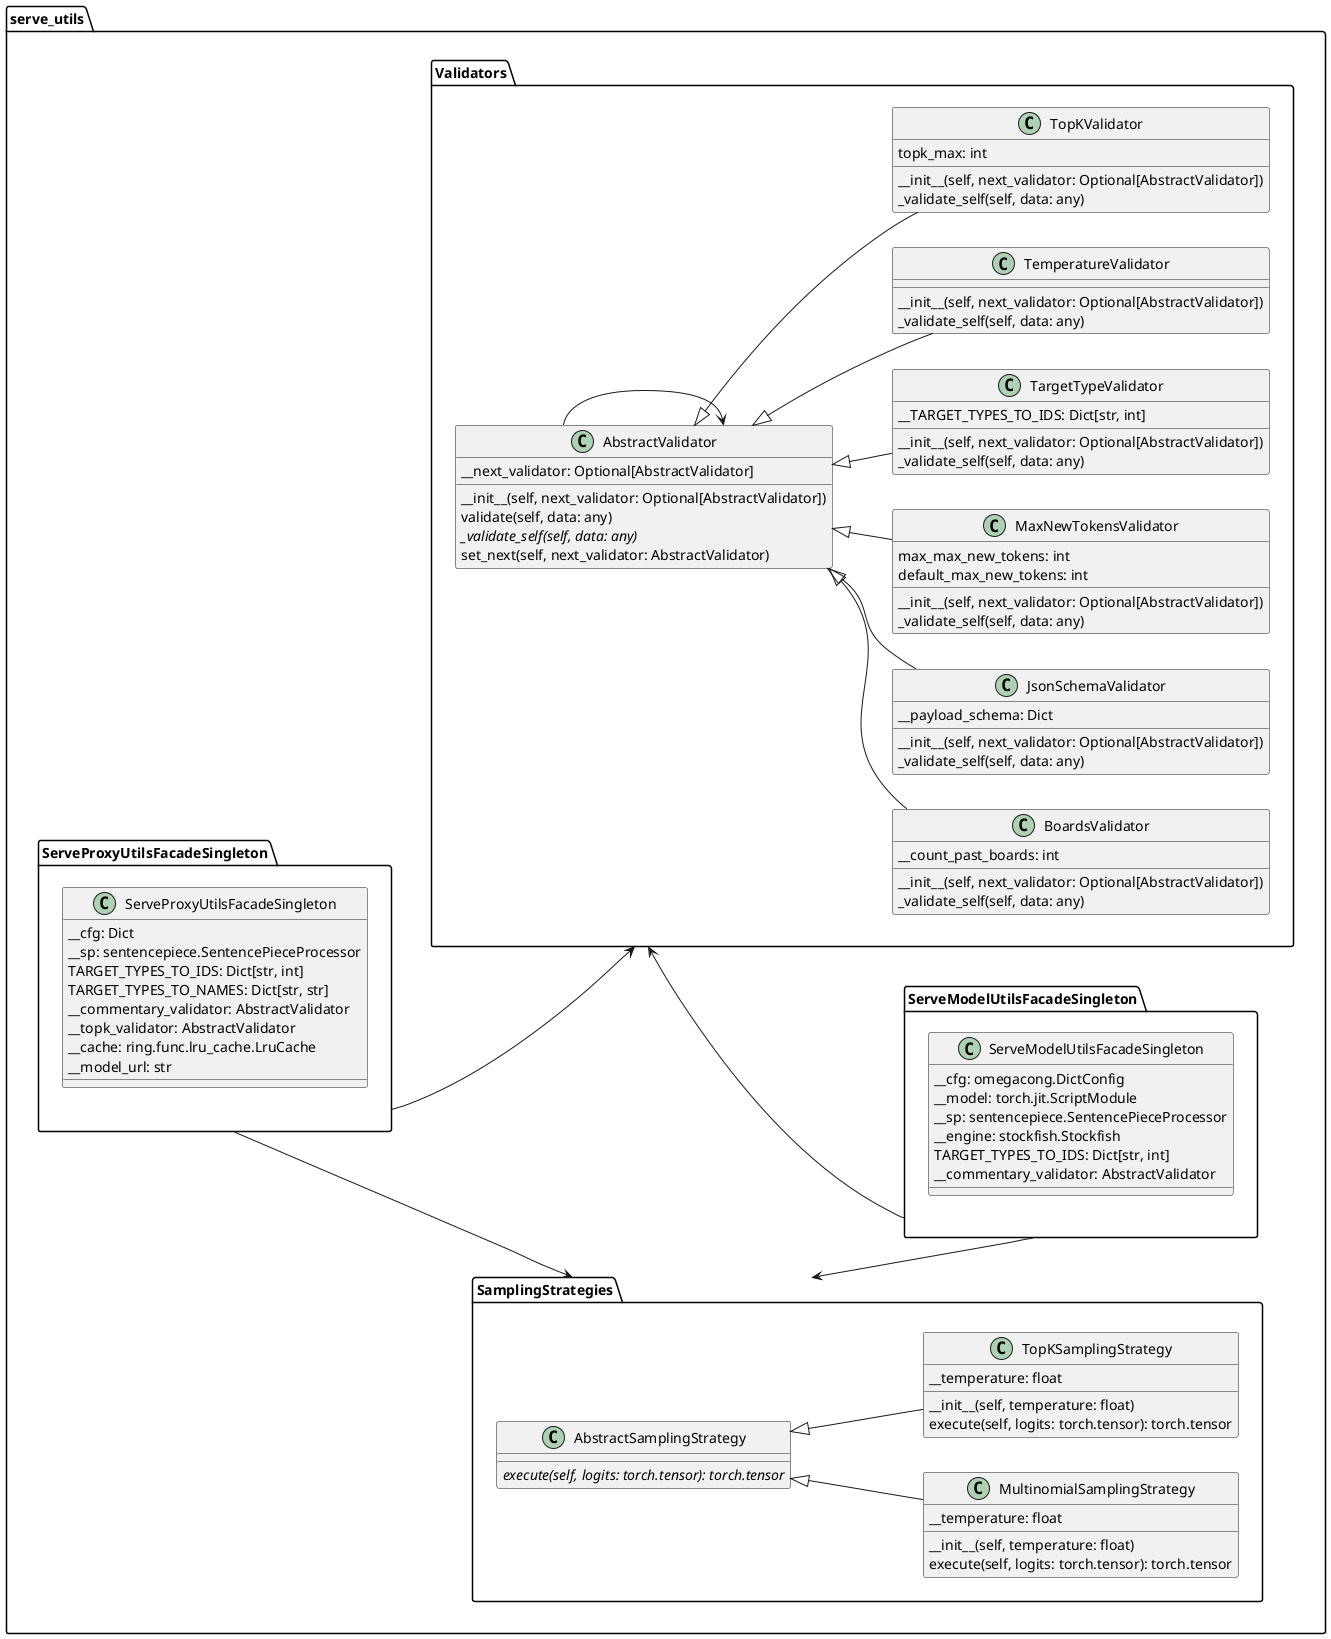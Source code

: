 @startuml 
!pragma useIntermediatePackages false
left to right direction

class serve_utils.SamplingStrategies.AbstractSamplingStrategy {
  <i>execute(self, logits: torch.tensor): torch.tensor</i>
}
class serve_utils.SamplingStrategies.MultinomialSamplingStrategy {
  __temperature: float 
  __init__(self, temperature: float)
  execute(self, logits: torch.tensor): torch.tensor
}
class serve_utils.SamplingStrategies.TopKSamplingStrategy {
  __temperature: float 
  __init__(self, temperature: float)
  execute(self, logits: torch.tensor): torch.tensor
}
class serve_utils.Validators.BoardsValidator {
  __count_past_boards: int 
  __init__(self, next_validator: Optional[AbstractValidator])
  _validate_self(self, data: any)
}
class serve_utils.Validators.JsonSchemaValidator {
  __payload_schema: Dict 
  __init__(self, next_validator: Optional[AbstractValidator])
  _validate_self(self, data: any)
}
class serve_utils.Validators.MaxNewTokensValidator {
  max_max_new_tokens: int 
  default_max_new_tokens: int 
  __init__(self, next_validator: Optional[AbstractValidator])
  _validate_self(self, data: any)
}
class serve_utils.ServeModelUtilsFacadeSingleton.ServeModelUtilsFacadeSingleton {
  __cfg: omegacong.DictConfig 
  __model: torch.jit.ScriptModule 
  __sp: sentencepiece.SentencePieceProcessor
  __engine: stockfish.Stockfish 
  TARGET_TYPES_TO_IDS: Dict[str, int] 
  __commentary_validator: AbstractValidator 
}
class serve_utils.Validators.TargetTypeValidator {
  __TARGET_TYPES_TO_IDS: Dict[str, int] 
  __init__(self, next_validator: Optional[AbstractValidator])
  _validate_self(self, data: any)
}
class serve_utils.Validators.TemperatureValidator {
  __init__(self, next_validator: Optional[AbstractValidator])
  _validate_self(self, data: any)
}
class serve_utils.ServeProxyUtilsFacadeSingleton.ServeProxyUtilsFacadeSingleton {
  __cfg: Dict 
  __sp: sentencepiece.SentencePieceProcessor 
  TARGET_TYPES_TO_IDS: Dict[str, int] 
  TARGET_TYPES_TO_NAMES: Dict[str, str] 
  __commentary_validator: AbstractValidator 
  __topk_validator: AbstractValidator 
  __cache: ring.func.lru_cache.LruCache 
  __model_url: str 
}
class serve_utils.Validators.TopKValidator {
  topk_max: int
  __init__(self, next_validator: Optional[AbstractValidator])
  _validate_self(self, data: any)
}
class serve_utils.Validators.AbstractValidator {
  __next_validator: Optional[AbstractValidator]
  __init__(self, next_validator: Optional[AbstractValidator])
  validate(self, data: any)
  <i>_validate_self(self, data: any)</i>
  set_next(self, next_validator: AbstractValidator)
}
serve_utils.Validators.AbstractValidator -> serve_utils.Validators.AbstractValidator
serve_utils.ServeModelUtilsFacadeSingleton --up> serve_utils.Validators
serve_utils.ServeModelUtilsFacadeSingleton --up> serve_utils.SamplingStrategies 
serve_utils.ServeProxyUtilsFacadeSingleton --down> serve_utils.Validators 
serve_utils.ServeProxyUtilsFacadeSingleton --down> serve_utils.SamplingStrategies 

serve_utils.SamplingStrategies.AbstractSamplingStrategy <|-- serve_utils.SamplingStrategies.MultinomialSamplingStrategy
serve_utils.SamplingStrategies.AbstractSamplingStrategy <|-- serve_utils.SamplingStrategies.TopKSamplingStrategy
serve_utils.Validators.AbstractValidator <|-- serve_utils.Validators.BoardsValidator
serve_utils.Validators.AbstractValidator <|-- serve_utils.Validators.JsonSchemaValidator
serve_utils.Validators.AbstractValidator <|-- serve_utils.Validators.MaxNewTokensValidator
serve_utils.Validators.AbstractValidator <|-- serve_utils.Validators.TargetTypeValidator
serve_utils.Validators.AbstractValidator <|-- serve_utils.Validators.TemperatureValidator
serve_utils.Validators.AbstractValidator <|-- serve_utils.Validators.TopKValidator

@enduml
